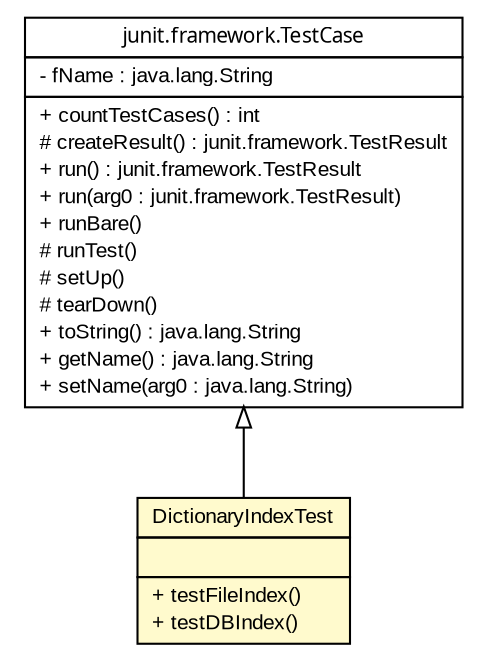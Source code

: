 #!/usr/local/bin/dot
#
# Class diagram 
# Generated by UMLGraph version 5.2 (http://www.umlgraph.org/)
#

digraph G {
	edge [fontname="arial",fontsize=10,labelfontname="arial",labelfontsize=10];
	node [fontname="arial",fontsize=10,shape=plaintext];
	nodesep=0.25;
	ranksep=0.5;
	// tud.iir.persistence.test.DictionaryIndexTest
	c51597 [label=<<table title="tud.iir.persistence.test.DictionaryIndexTest" border="0" cellborder="1" cellspacing="0" cellpadding="2" port="p" bgcolor="lemonChiffon" href="./DictionaryIndexTest.html">
		<tr><td><table border="0" cellspacing="0" cellpadding="1">
<tr><td align="center" balign="center"> DictionaryIndexTest </td></tr>
		</table></td></tr>
		<tr><td><table border="0" cellspacing="0" cellpadding="1">
<tr><td align="left" balign="left">  </td></tr>
		</table></td></tr>
		<tr><td><table border="0" cellspacing="0" cellpadding="1">
<tr><td align="left" balign="left"> + testFileIndex() </td></tr>
<tr><td align="left" balign="left"> + testDBIndex() </td></tr>
		</table></td></tr>
		</table>>, fontname="arial", fontcolor="black", fontsize=10.0];
	//tud.iir.persistence.test.DictionaryIndexTest extends junit.framework.TestCase
	c51629:p -> c51597:p [dir=back,arrowtail=empty];
	// junit.framework.TestCase
	c51629 [label=<<table title="junit.framework.TestCase" border="0" cellborder="1" cellspacing="0" cellpadding="2" port="p" href="http://java.sun.com/j2se/1.4.2/docs/api/junit/framework/TestCase.html">
		<tr><td><table border="0" cellspacing="0" cellpadding="1">
<tr><td align="center" balign="center"><font face="ariali"> junit.framework.TestCase </font></td></tr>
		</table></td></tr>
		<tr><td><table border="0" cellspacing="0" cellpadding="1">
<tr><td align="left" balign="left"> - fName : java.lang.String </td></tr>
		</table></td></tr>
		<tr><td><table border="0" cellspacing="0" cellpadding="1">
<tr><td align="left" balign="left"> + countTestCases() : int </td></tr>
<tr><td align="left" balign="left"> # createResult() : junit.framework.TestResult </td></tr>
<tr><td align="left" balign="left"> + run() : junit.framework.TestResult </td></tr>
<tr><td align="left" balign="left"> + run(arg0 : junit.framework.TestResult) </td></tr>
<tr><td align="left" balign="left"> + runBare() </td></tr>
<tr><td align="left" balign="left"> # runTest() </td></tr>
<tr><td align="left" balign="left"> # setUp() </td></tr>
<tr><td align="left" balign="left"> # tearDown() </td></tr>
<tr><td align="left" balign="left"> + toString() : java.lang.String </td></tr>
<tr><td align="left" balign="left"> + getName() : java.lang.String </td></tr>
<tr><td align="left" balign="left"> + setName(arg0 : java.lang.String) </td></tr>
		</table></td></tr>
		</table>>, fontname="arial", fontcolor="black", fontsize=10.0];
}

